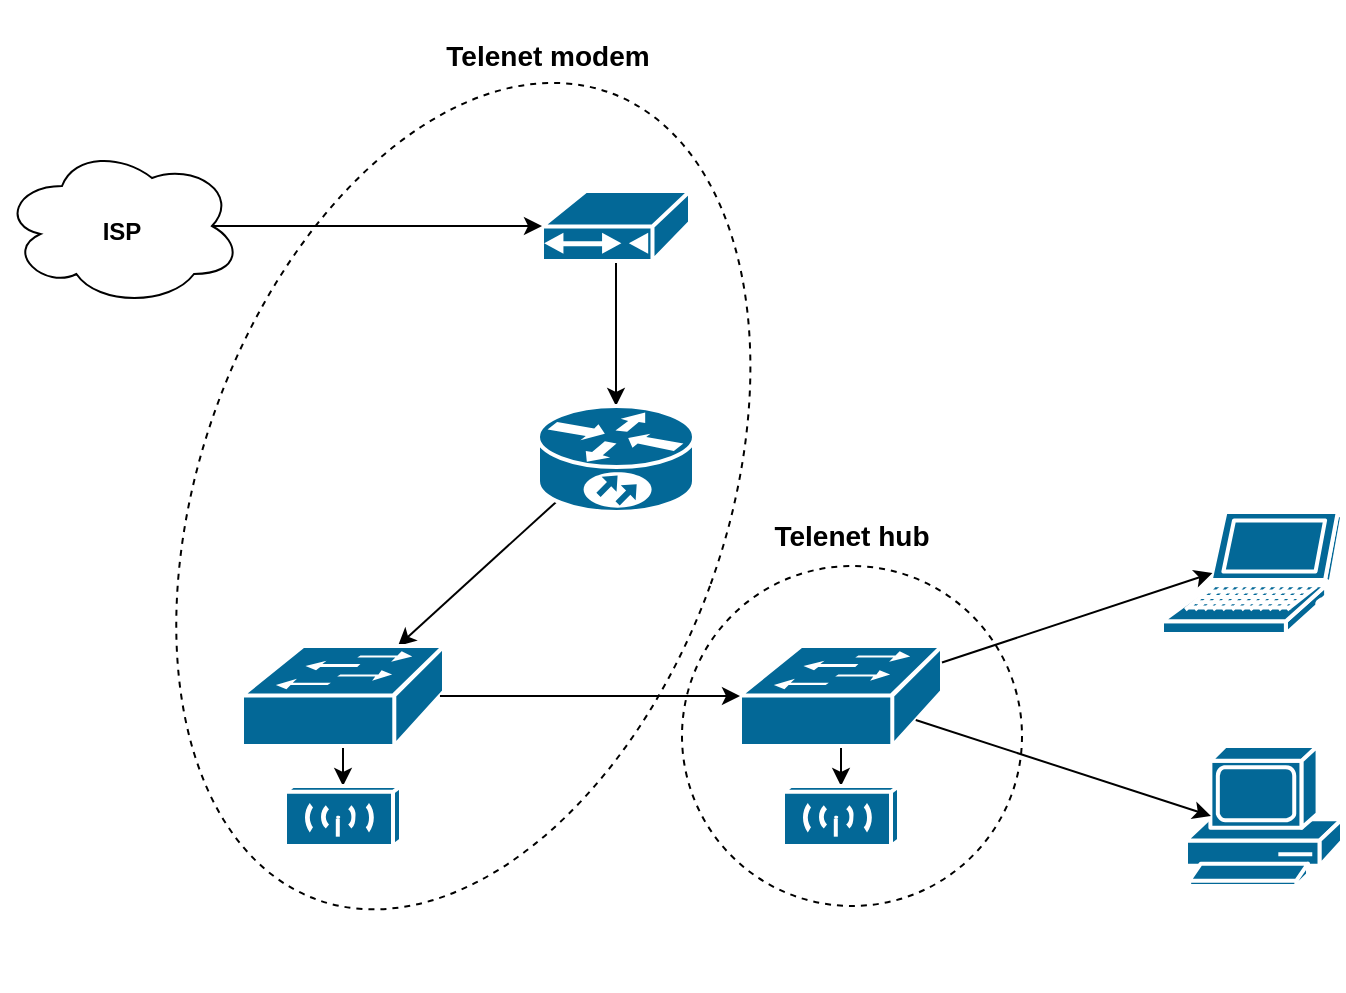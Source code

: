 <mxfile version="24.7.16">
  <diagram name="Pagina-1" id="OvpVIhmK7fYH2AwkP-_o">
    <mxGraphModel dx="1050" dy="1691" grid="1" gridSize="10" guides="1" tooltips="1" connect="1" arrows="1" fold="1" page="1" pageScale="1" pageWidth="827" pageHeight="1169" math="0" shadow="0">
      <root>
        <mxCell id="0" />
        <mxCell id="1" parent="0" />
        <mxCell id="UM7xmdeDkemKs3dX6sJn-24" style="rounded=0;orthogonalLoop=1;jettySize=auto;html=1;exitX=0.5;exitY=1;exitDx=0;exitDy=0;exitPerimeter=0;" edge="1" parent="1" source="UM7xmdeDkemKs3dX6sJn-1" target="UM7xmdeDkemKs3dX6sJn-2">
          <mxGeometry relative="1" as="geometry" />
        </mxCell>
        <mxCell id="UM7xmdeDkemKs3dX6sJn-1" value="" style="shape=mxgraph.cisco.modems_and_phones.cable_modem;sketch=0;html=1;pointerEvents=1;dashed=0;fillColor=#036897;strokeColor=#ffffff;strokeWidth=2;verticalLabelPosition=bottom;verticalAlign=top;align=center;outlineConnect=0;" vertex="1" parent="1">
          <mxGeometry x="380" y="82.5" width="74" height="35" as="geometry" />
        </mxCell>
        <mxCell id="UM7xmdeDkemKs3dX6sJn-25" style="rounded=0;orthogonalLoop=1;jettySize=auto;html=1;exitX=0.12;exitY=0.9;exitDx=0;exitDy=0;exitPerimeter=0;" edge="1" parent="1" source="UM7xmdeDkemKs3dX6sJn-2" target="UM7xmdeDkemKs3dX6sJn-3">
          <mxGeometry relative="1" as="geometry" />
        </mxCell>
        <mxCell id="UM7xmdeDkemKs3dX6sJn-2" value="" style="shape=mxgraph.cisco.routers.10700;sketch=0;html=1;pointerEvents=1;dashed=0;fillColor=#036897;strokeColor=#ffffff;strokeWidth=2;verticalLabelPosition=bottom;verticalAlign=top;align=center;outlineConnect=0;" vertex="1" parent="1">
          <mxGeometry x="378" y="190" width="78" height="53" as="geometry" />
        </mxCell>
        <mxCell id="UM7xmdeDkemKs3dX6sJn-28" style="edgeStyle=none;rounded=0;orthogonalLoop=1;jettySize=auto;html=1;exitX=0.5;exitY=0.98;exitDx=0;exitDy=0;exitPerimeter=0;" edge="1" parent="1" source="UM7xmdeDkemKs3dX6sJn-3" target="UM7xmdeDkemKs3dX6sJn-13">
          <mxGeometry relative="1" as="geometry" />
        </mxCell>
        <mxCell id="UM7xmdeDkemKs3dX6sJn-3" value="" style="shape=mxgraph.cisco.switches.workgroup_switch;sketch=0;html=1;pointerEvents=1;dashed=0;fillColor=#036897;strokeColor=#ffffff;strokeWidth=2;verticalLabelPosition=bottom;verticalAlign=top;align=center;outlineConnect=0;" vertex="1" parent="1">
          <mxGeometry x="230" y="310" width="101" height="50" as="geometry" />
        </mxCell>
        <mxCell id="UM7xmdeDkemKs3dX6sJn-13" value="" style="shape=mxgraph.cisco.wireless.wireless_transport;sketch=0;html=1;pointerEvents=1;dashed=0;fillColor=#036897;strokeColor=#ffffff;strokeWidth=2;verticalLabelPosition=bottom;verticalAlign=top;align=center;outlineConnect=0;" vertex="1" parent="1">
          <mxGeometry x="251.5" y="380" width="58" height="30" as="geometry" />
        </mxCell>
        <mxCell id="UM7xmdeDkemKs3dX6sJn-16" value="" style="shape=mxgraph.cisco.computers_and_peripherals.laptop;sketch=0;html=1;pointerEvents=1;dashed=0;fillColor=#036897;strokeColor=#ffffff;strokeWidth=2;verticalLabelPosition=bottom;verticalAlign=top;align=center;outlineConnect=0;" vertex="1" parent="1">
          <mxGeometry x="690" y="243" width="90" height="61" as="geometry" />
        </mxCell>
        <mxCell id="UM7xmdeDkemKs3dX6sJn-18" value="" style="shape=mxgraph.cisco.computers_and_peripherals.pc;sketch=0;html=1;pointerEvents=1;dashed=0;fillColor=#036897;strokeColor=#ffffff;strokeWidth=2;verticalLabelPosition=bottom;verticalAlign=top;align=center;outlineConnect=0;" vertex="1" parent="1">
          <mxGeometry x="702" y="360" width="78" height="70" as="geometry" />
        </mxCell>
        <mxCell id="UM7xmdeDkemKs3dX6sJn-23" style="rounded=0;orthogonalLoop=1;jettySize=auto;html=1;exitX=0.875;exitY=0.5;exitDx=0;exitDy=0;exitPerimeter=0;" edge="1" parent="1" source="UM7xmdeDkemKs3dX6sJn-20" target="UM7xmdeDkemKs3dX6sJn-1">
          <mxGeometry relative="1" as="geometry" />
        </mxCell>
        <mxCell id="UM7xmdeDkemKs3dX6sJn-20" value="" style="ellipse;shape=cloud;whiteSpace=wrap;html=1;" vertex="1" parent="1">
          <mxGeometry x="110" y="60" width="120" height="80" as="geometry" />
        </mxCell>
        <mxCell id="UM7xmdeDkemKs3dX6sJn-32" style="edgeStyle=none;rounded=0;orthogonalLoop=1;jettySize=auto;html=1;exitX=0.5;exitY=0.98;exitDx=0;exitDy=0;exitPerimeter=0;" edge="1" parent="1" source="UM7xmdeDkemKs3dX6sJn-26" target="UM7xmdeDkemKs3dX6sJn-31">
          <mxGeometry relative="1" as="geometry" />
        </mxCell>
        <mxCell id="UM7xmdeDkemKs3dX6sJn-26" value="" style="shape=mxgraph.cisco.switches.workgroup_switch;sketch=0;html=1;pointerEvents=1;dashed=0;fillColor=#036897;strokeColor=#ffffff;strokeWidth=2;verticalLabelPosition=bottom;verticalAlign=top;align=center;outlineConnect=0;" vertex="1" parent="1">
          <mxGeometry x="479" y="310" width="101" height="50" as="geometry" />
        </mxCell>
        <mxCell id="UM7xmdeDkemKs3dX6sJn-27" style="edgeStyle=none;rounded=0;orthogonalLoop=1;jettySize=auto;html=1;exitX=0.98;exitY=0.5;exitDx=0;exitDy=0;exitPerimeter=0;entryX=0;entryY=0.5;entryDx=0;entryDy=0;entryPerimeter=0;" edge="1" parent="1" source="UM7xmdeDkemKs3dX6sJn-3" target="UM7xmdeDkemKs3dX6sJn-26">
          <mxGeometry relative="1" as="geometry" />
        </mxCell>
        <mxCell id="UM7xmdeDkemKs3dX6sJn-29" value="" style="endArrow=classic;html=1;rounded=0;entryX=0.28;entryY=0.5;entryDx=0;entryDy=0;entryPerimeter=0;" edge="1" parent="1" source="UM7xmdeDkemKs3dX6sJn-26" target="UM7xmdeDkemKs3dX6sJn-16">
          <mxGeometry width="50" height="50" relative="1" as="geometry">
            <mxPoint x="640" y="380" as="sourcePoint" />
            <mxPoint x="690" y="330" as="targetPoint" />
          </mxGeometry>
        </mxCell>
        <mxCell id="UM7xmdeDkemKs3dX6sJn-30" value="" style="endArrow=classic;html=1;rounded=0;exitX=0.87;exitY=0.74;exitDx=0;exitDy=0;exitPerimeter=0;entryX=0.16;entryY=0.5;entryDx=0;entryDy=0;entryPerimeter=0;" edge="1" parent="1" source="UM7xmdeDkemKs3dX6sJn-26" target="UM7xmdeDkemKs3dX6sJn-18">
          <mxGeometry width="50" height="50" relative="1" as="geometry">
            <mxPoint x="390" y="440" as="sourcePoint" />
            <mxPoint x="440" y="390" as="targetPoint" />
          </mxGeometry>
        </mxCell>
        <mxCell id="UM7xmdeDkemKs3dX6sJn-31" value="" style="shape=mxgraph.cisco.wireless.wireless_transport;sketch=0;html=1;pointerEvents=1;dashed=0;fillColor=#036897;strokeColor=#ffffff;strokeWidth=2;verticalLabelPosition=bottom;verticalAlign=top;align=center;outlineConnect=0;" vertex="1" parent="1">
          <mxGeometry x="500.5" y="380" width="58" height="30" as="geometry" />
        </mxCell>
        <mxCell id="UM7xmdeDkemKs3dX6sJn-35" value="" style="ellipse;whiteSpace=wrap;html=1;rotation=20;fillColor=none;dashed=1;" vertex="1" parent="1">
          <mxGeometry x="209.41" y="20.45" width="262.51" height="429.22" as="geometry" />
        </mxCell>
        <mxCell id="UM7xmdeDkemKs3dX6sJn-36" value="&lt;b&gt;&lt;font style=&quot;font-size: 14px;&quot;&gt;Telenet modem&lt;/font&gt;&lt;/b&gt;" style="text;html=1;align=center;verticalAlign=middle;whiteSpace=wrap;rounded=0;" vertex="1" parent="1">
          <mxGeometry x="330" width="106" height="30" as="geometry" />
        </mxCell>
        <mxCell id="UM7xmdeDkemKs3dX6sJn-37" value="" style="ellipse;whiteSpace=wrap;html=1;aspect=fixed;fillColor=none;dashed=1;" vertex="1" parent="1">
          <mxGeometry x="450" y="270" width="170" height="170" as="geometry" />
        </mxCell>
        <mxCell id="UM7xmdeDkemKs3dX6sJn-38" value="&lt;b&gt;&lt;font style=&quot;font-size: 14px;&quot;&gt;Telenet hub&lt;/font&gt;&lt;/b&gt;" style="text;html=1;align=center;verticalAlign=middle;whiteSpace=wrap;rounded=0;" vertex="1" parent="1">
          <mxGeometry x="482" y="240" width="106" height="30" as="geometry" />
        </mxCell>
        <mxCell id="UM7xmdeDkemKs3dX6sJn-39" value="ISP" style="text;html=1;align=center;verticalAlign=middle;whiteSpace=wrap;rounded=0;fontStyle=1" vertex="1" parent="1">
          <mxGeometry x="140" y="88" width="60" height="30" as="geometry" />
        </mxCell>
      </root>
    </mxGraphModel>
  </diagram>
</mxfile>
